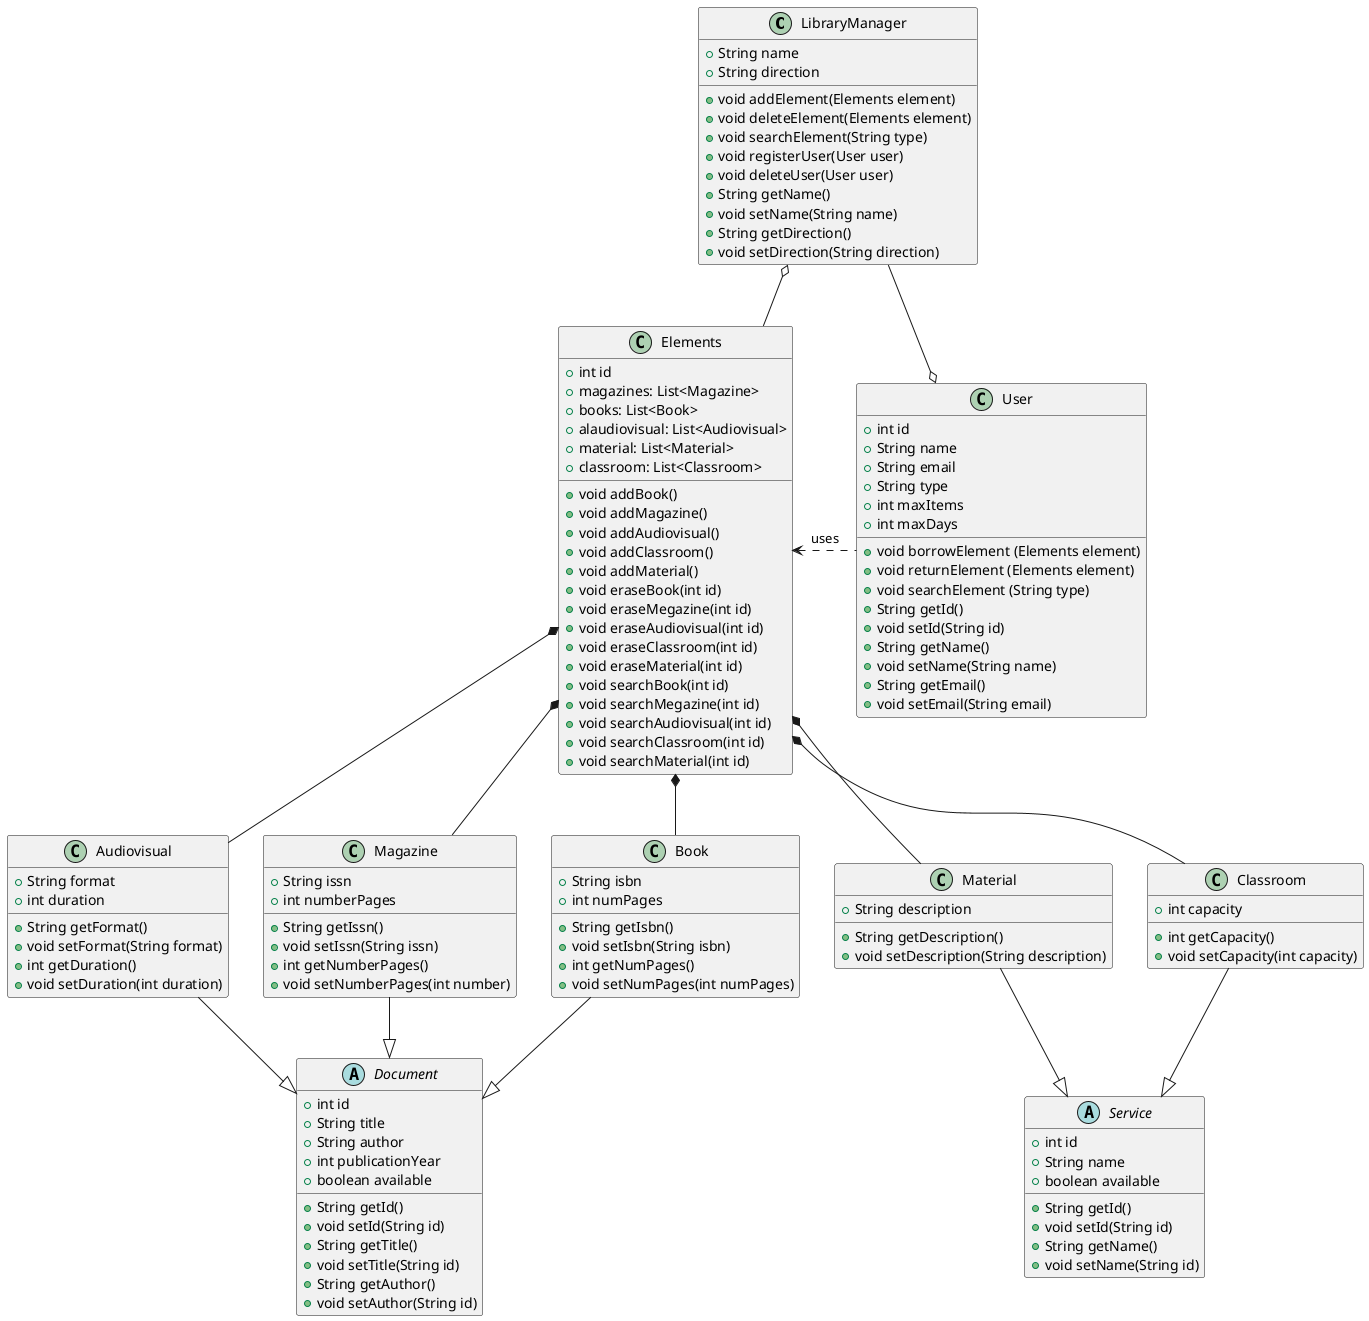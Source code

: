 @startuml

LibraryManager o-- Elements
LibraryManager --o User
Elements <.right. User : uses
Elements *-- Book
Elements *-- Magazine
Elements *-- Material
Elements *-- Classroom
Elements *-- Audiovisual
Service <|-up- Classroom
Service <|-up- Material
Document <|-up- Book
Document <|-up- Magazine
Document <|-up- Audiovisual

class Material {
    +String description
    +String getDescription()
    +void setDescription(String description)
}

class Elements {
    +int id
    +magazines: List<Magazine> 
    +books: List<Book> 
    +alaudiovisual: List<Audiovisual>
    +material: List<Material>
    +classroom: List<Classroom>
    +void addBook()
    +void addMagazine()
    +void addAudiovisual()
    +void addClassroom()
    +void addMaterial()
    +void eraseBook(int id)
    +void eraseMegazine(int id)
    +void eraseAudiovisual(int id)
    +void eraseClassroom(int id)
    +void eraseMaterial(int id)
    +void searchBook(int id)
    +void searchMegazine(int id)
    +void searchAudiovisual(int id)
    +void searchClassroom(int id)
    +void searchMaterial(int id)
}

abstract class Document {
    +int id
    +String title
    +String author
    +int publicationYear
    +boolean available
    +String getId()
    +void setId(String id)
    +String getTitle()
    +void setTitle(String id)
    +String getAuthor()
    +void setAuthor(String id)
    
}

class User {
    +int id
    +String name
    +String email
    +String type
    +int maxItems
    +int maxDays
    +void borrowElement (Elements element)
    +void returnElement (Elements element)
    +void searchElement (String type)
    +String getId()
    +void setId(String id)
    +String getName()
    +void setName(String name)
    +String getEmail()
    +void setEmail(String email)
}

class Book {
    +String isbn
    +int numPages
    +String getIsbn()
    +void setIsbn(String isbn)
    +int getNumPages()
    +void setNumPages(int numPages)
}

class Classroom {
    +int capacity
    +int getCapacity()
    +void setCapacity(int capacity)
}

abstract class Service {
    +int id
    +String name
    +boolean available
    +String getId()
    +void setId(String id)
    +String getName()
    +void setName(String id)
}

class Magazine {
    +String issn
    +int numberPages
    +String getIssn()
    +void setIssn(String issn)
    +int getNumberPages()
    +void setNumberPages(int number)
}

class Audiovisual {
    +String format
    +int duration
    +String getFormat()
    +void setFormat(String format)
    +int getDuration()
    +void setDuration(int duration)
}

class LibraryManager {
    +String name
    +String direction
    +void addElement(Elements element)
    +void deleteElement(Elements element)
    +void searchElement(String type)
    +void registerUser(User user)
    +void deleteUser(User user)
    +String getName()
    +void setName(String name)
    +String getDirection()
    +void setDirection(String direction)
}

@enduml